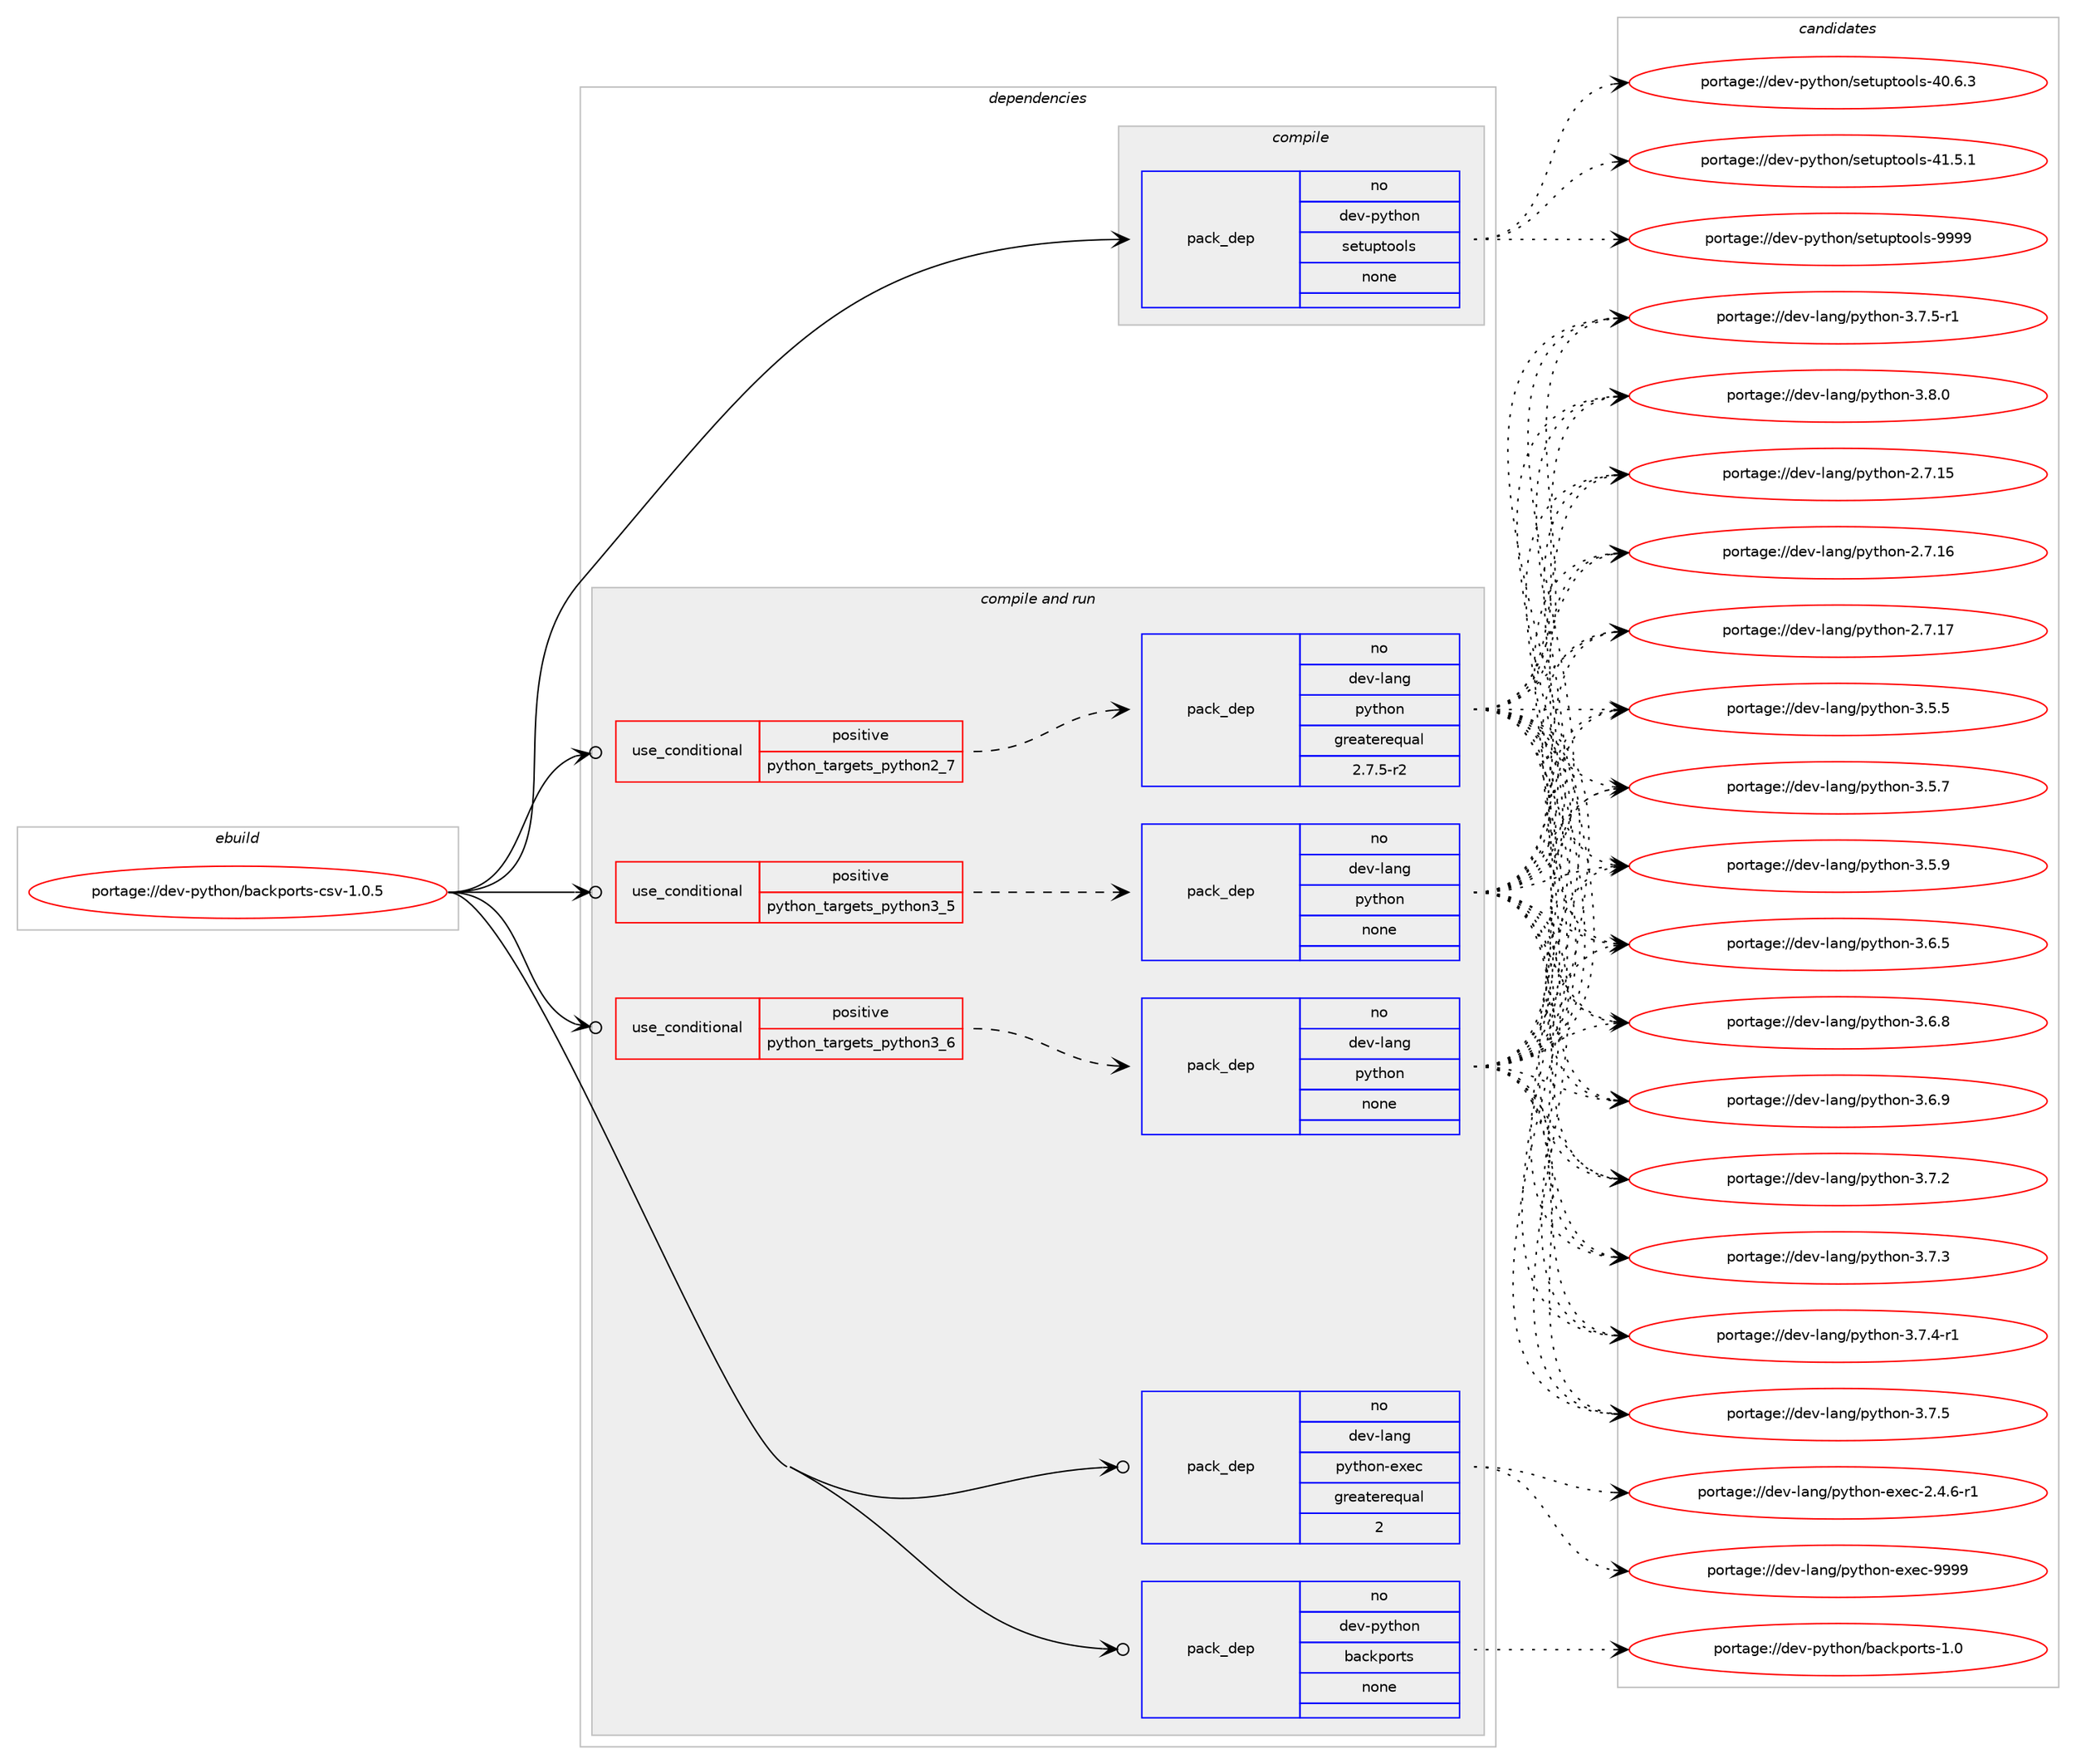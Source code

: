 digraph prolog {

# *************
# Graph options
# *************

newrank=true;
concentrate=true;
compound=true;
graph [rankdir=LR,fontname=Helvetica,fontsize=10,ranksep=1.5];#, ranksep=2.5, nodesep=0.2];
edge  [arrowhead=vee];
node  [fontname=Helvetica,fontsize=10];

# **********
# The ebuild
# **********

subgraph cluster_leftcol {
color=gray;
rank=same;
label=<<i>ebuild</i>>;
id [label="portage://dev-python/backports-csv-1.0.5", color=red, width=4, href="../dev-python/backports-csv-1.0.5.svg"];
}

# ****************
# The dependencies
# ****************

subgraph cluster_midcol {
color=gray;
label=<<i>dependencies</i>>;
subgraph cluster_compile {
fillcolor="#eeeeee";
style=filled;
label=<<i>compile</i>>;
subgraph pack101715 {
dependency130994 [label=<<TABLE BORDER="0" CELLBORDER="1" CELLSPACING="0" CELLPADDING="4" WIDTH="220"><TR><TD ROWSPAN="6" CELLPADDING="30">pack_dep</TD></TR><TR><TD WIDTH="110">no</TD></TR><TR><TD>dev-python</TD></TR><TR><TD>setuptools</TD></TR><TR><TD>none</TD></TR><TR><TD></TD></TR></TABLE>>, shape=none, color=blue];
}
id:e -> dependency130994:w [weight=20,style="solid",arrowhead="vee"];
}
subgraph cluster_compileandrun {
fillcolor="#eeeeee";
style=filled;
label=<<i>compile and run</i>>;
subgraph cond25974 {
dependency130995 [label=<<TABLE BORDER="0" CELLBORDER="1" CELLSPACING="0" CELLPADDING="4"><TR><TD ROWSPAN="3" CELLPADDING="10">use_conditional</TD></TR><TR><TD>positive</TD></TR><TR><TD>python_targets_python2_7</TD></TR></TABLE>>, shape=none, color=red];
subgraph pack101716 {
dependency130996 [label=<<TABLE BORDER="0" CELLBORDER="1" CELLSPACING="0" CELLPADDING="4" WIDTH="220"><TR><TD ROWSPAN="6" CELLPADDING="30">pack_dep</TD></TR><TR><TD WIDTH="110">no</TD></TR><TR><TD>dev-lang</TD></TR><TR><TD>python</TD></TR><TR><TD>greaterequal</TD></TR><TR><TD>2.7.5-r2</TD></TR></TABLE>>, shape=none, color=blue];
}
dependency130995:e -> dependency130996:w [weight=20,style="dashed",arrowhead="vee"];
}
id:e -> dependency130995:w [weight=20,style="solid",arrowhead="odotvee"];
subgraph cond25975 {
dependency130997 [label=<<TABLE BORDER="0" CELLBORDER="1" CELLSPACING="0" CELLPADDING="4"><TR><TD ROWSPAN="3" CELLPADDING="10">use_conditional</TD></TR><TR><TD>positive</TD></TR><TR><TD>python_targets_python3_5</TD></TR></TABLE>>, shape=none, color=red];
subgraph pack101717 {
dependency130998 [label=<<TABLE BORDER="0" CELLBORDER="1" CELLSPACING="0" CELLPADDING="4" WIDTH="220"><TR><TD ROWSPAN="6" CELLPADDING="30">pack_dep</TD></TR><TR><TD WIDTH="110">no</TD></TR><TR><TD>dev-lang</TD></TR><TR><TD>python</TD></TR><TR><TD>none</TD></TR><TR><TD></TD></TR></TABLE>>, shape=none, color=blue];
}
dependency130997:e -> dependency130998:w [weight=20,style="dashed",arrowhead="vee"];
}
id:e -> dependency130997:w [weight=20,style="solid",arrowhead="odotvee"];
subgraph cond25976 {
dependency130999 [label=<<TABLE BORDER="0" CELLBORDER="1" CELLSPACING="0" CELLPADDING="4"><TR><TD ROWSPAN="3" CELLPADDING="10">use_conditional</TD></TR><TR><TD>positive</TD></TR><TR><TD>python_targets_python3_6</TD></TR></TABLE>>, shape=none, color=red];
subgraph pack101718 {
dependency131000 [label=<<TABLE BORDER="0" CELLBORDER="1" CELLSPACING="0" CELLPADDING="4" WIDTH="220"><TR><TD ROWSPAN="6" CELLPADDING="30">pack_dep</TD></TR><TR><TD WIDTH="110">no</TD></TR><TR><TD>dev-lang</TD></TR><TR><TD>python</TD></TR><TR><TD>none</TD></TR><TR><TD></TD></TR></TABLE>>, shape=none, color=blue];
}
dependency130999:e -> dependency131000:w [weight=20,style="dashed",arrowhead="vee"];
}
id:e -> dependency130999:w [weight=20,style="solid",arrowhead="odotvee"];
subgraph pack101719 {
dependency131001 [label=<<TABLE BORDER="0" CELLBORDER="1" CELLSPACING="0" CELLPADDING="4" WIDTH="220"><TR><TD ROWSPAN="6" CELLPADDING="30">pack_dep</TD></TR><TR><TD WIDTH="110">no</TD></TR><TR><TD>dev-lang</TD></TR><TR><TD>python-exec</TD></TR><TR><TD>greaterequal</TD></TR><TR><TD>2</TD></TR></TABLE>>, shape=none, color=blue];
}
id:e -> dependency131001:w [weight=20,style="solid",arrowhead="odotvee"];
subgraph pack101720 {
dependency131002 [label=<<TABLE BORDER="0" CELLBORDER="1" CELLSPACING="0" CELLPADDING="4" WIDTH="220"><TR><TD ROWSPAN="6" CELLPADDING="30">pack_dep</TD></TR><TR><TD WIDTH="110">no</TD></TR><TR><TD>dev-python</TD></TR><TR><TD>backports</TD></TR><TR><TD>none</TD></TR><TR><TD></TD></TR></TABLE>>, shape=none, color=blue];
}
id:e -> dependency131002:w [weight=20,style="solid",arrowhead="odotvee"];
}
subgraph cluster_run {
fillcolor="#eeeeee";
style=filled;
label=<<i>run</i>>;
}
}

# **************
# The candidates
# **************

subgraph cluster_choices {
rank=same;
color=gray;
label=<<i>candidates</i>>;

subgraph choice101715 {
color=black;
nodesep=1;
choiceportage100101118451121211161041111104711510111611711211611111110811545524846544651 [label="portage://dev-python/setuptools-40.6.3", color=red, width=4,href="../dev-python/setuptools-40.6.3.svg"];
choiceportage100101118451121211161041111104711510111611711211611111110811545524946534649 [label="portage://dev-python/setuptools-41.5.1", color=red, width=4,href="../dev-python/setuptools-41.5.1.svg"];
choiceportage10010111845112121116104111110471151011161171121161111111081154557575757 [label="portage://dev-python/setuptools-9999", color=red, width=4,href="../dev-python/setuptools-9999.svg"];
dependency130994:e -> choiceportage100101118451121211161041111104711510111611711211611111110811545524846544651:w [style=dotted,weight="100"];
dependency130994:e -> choiceportage100101118451121211161041111104711510111611711211611111110811545524946534649:w [style=dotted,weight="100"];
dependency130994:e -> choiceportage10010111845112121116104111110471151011161171121161111111081154557575757:w [style=dotted,weight="100"];
}
subgraph choice101716 {
color=black;
nodesep=1;
choiceportage10010111845108971101034711212111610411111045504655464953 [label="portage://dev-lang/python-2.7.15", color=red, width=4,href="../dev-lang/python-2.7.15.svg"];
choiceportage10010111845108971101034711212111610411111045504655464954 [label="portage://dev-lang/python-2.7.16", color=red, width=4,href="../dev-lang/python-2.7.16.svg"];
choiceportage10010111845108971101034711212111610411111045504655464955 [label="portage://dev-lang/python-2.7.17", color=red, width=4,href="../dev-lang/python-2.7.17.svg"];
choiceportage100101118451089711010347112121116104111110455146534653 [label="portage://dev-lang/python-3.5.5", color=red, width=4,href="../dev-lang/python-3.5.5.svg"];
choiceportage100101118451089711010347112121116104111110455146534655 [label="portage://dev-lang/python-3.5.7", color=red, width=4,href="../dev-lang/python-3.5.7.svg"];
choiceportage100101118451089711010347112121116104111110455146534657 [label="portage://dev-lang/python-3.5.9", color=red, width=4,href="../dev-lang/python-3.5.9.svg"];
choiceportage100101118451089711010347112121116104111110455146544653 [label="portage://dev-lang/python-3.6.5", color=red, width=4,href="../dev-lang/python-3.6.5.svg"];
choiceportage100101118451089711010347112121116104111110455146544656 [label="portage://dev-lang/python-3.6.8", color=red, width=4,href="../dev-lang/python-3.6.8.svg"];
choiceportage100101118451089711010347112121116104111110455146544657 [label="portage://dev-lang/python-3.6.9", color=red, width=4,href="../dev-lang/python-3.6.9.svg"];
choiceportage100101118451089711010347112121116104111110455146554650 [label="portage://dev-lang/python-3.7.2", color=red, width=4,href="../dev-lang/python-3.7.2.svg"];
choiceportage100101118451089711010347112121116104111110455146554651 [label="portage://dev-lang/python-3.7.3", color=red, width=4,href="../dev-lang/python-3.7.3.svg"];
choiceportage1001011184510897110103471121211161041111104551465546524511449 [label="portage://dev-lang/python-3.7.4-r1", color=red, width=4,href="../dev-lang/python-3.7.4-r1.svg"];
choiceportage100101118451089711010347112121116104111110455146554653 [label="portage://dev-lang/python-3.7.5", color=red, width=4,href="../dev-lang/python-3.7.5.svg"];
choiceportage1001011184510897110103471121211161041111104551465546534511449 [label="portage://dev-lang/python-3.7.5-r1", color=red, width=4,href="../dev-lang/python-3.7.5-r1.svg"];
choiceportage100101118451089711010347112121116104111110455146564648 [label="portage://dev-lang/python-3.8.0", color=red, width=4,href="../dev-lang/python-3.8.0.svg"];
dependency130996:e -> choiceportage10010111845108971101034711212111610411111045504655464953:w [style=dotted,weight="100"];
dependency130996:e -> choiceportage10010111845108971101034711212111610411111045504655464954:w [style=dotted,weight="100"];
dependency130996:e -> choiceportage10010111845108971101034711212111610411111045504655464955:w [style=dotted,weight="100"];
dependency130996:e -> choiceportage100101118451089711010347112121116104111110455146534653:w [style=dotted,weight="100"];
dependency130996:e -> choiceportage100101118451089711010347112121116104111110455146534655:w [style=dotted,weight="100"];
dependency130996:e -> choiceportage100101118451089711010347112121116104111110455146534657:w [style=dotted,weight="100"];
dependency130996:e -> choiceportage100101118451089711010347112121116104111110455146544653:w [style=dotted,weight="100"];
dependency130996:e -> choiceportage100101118451089711010347112121116104111110455146544656:w [style=dotted,weight="100"];
dependency130996:e -> choiceportage100101118451089711010347112121116104111110455146544657:w [style=dotted,weight="100"];
dependency130996:e -> choiceportage100101118451089711010347112121116104111110455146554650:w [style=dotted,weight="100"];
dependency130996:e -> choiceportage100101118451089711010347112121116104111110455146554651:w [style=dotted,weight="100"];
dependency130996:e -> choiceportage1001011184510897110103471121211161041111104551465546524511449:w [style=dotted,weight="100"];
dependency130996:e -> choiceportage100101118451089711010347112121116104111110455146554653:w [style=dotted,weight="100"];
dependency130996:e -> choiceportage1001011184510897110103471121211161041111104551465546534511449:w [style=dotted,weight="100"];
dependency130996:e -> choiceportage100101118451089711010347112121116104111110455146564648:w [style=dotted,weight="100"];
}
subgraph choice101717 {
color=black;
nodesep=1;
choiceportage10010111845108971101034711212111610411111045504655464953 [label="portage://dev-lang/python-2.7.15", color=red, width=4,href="../dev-lang/python-2.7.15.svg"];
choiceportage10010111845108971101034711212111610411111045504655464954 [label="portage://dev-lang/python-2.7.16", color=red, width=4,href="../dev-lang/python-2.7.16.svg"];
choiceportage10010111845108971101034711212111610411111045504655464955 [label="portage://dev-lang/python-2.7.17", color=red, width=4,href="../dev-lang/python-2.7.17.svg"];
choiceportage100101118451089711010347112121116104111110455146534653 [label="portage://dev-lang/python-3.5.5", color=red, width=4,href="../dev-lang/python-3.5.5.svg"];
choiceportage100101118451089711010347112121116104111110455146534655 [label="portage://dev-lang/python-3.5.7", color=red, width=4,href="../dev-lang/python-3.5.7.svg"];
choiceportage100101118451089711010347112121116104111110455146534657 [label="portage://dev-lang/python-3.5.9", color=red, width=4,href="../dev-lang/python-3.5.9.svg"];
choiceportage100101118451089711010347112121116104111110455146544653 [label="portage://dev-lang/python-3.6.5", color=red, width=4,href="../dev-lang/python-3.6.5.svg"];
choiceportage100101118451089711010347112121116104111110455146544656 [label="portage://dev-lang/python-3.6.8", color=red, width=4,href="../dev-lang/python-3.6.8.svg"];
choiceportage100101118451089711010347112121116104111110455146544657 [label="portage://dev-lang/python-3.6.9", color=red, width=4,href="../dev-lang/python-3.6.9.svg"];
choiceportage100101118451089711010347112121116104111110455146554650 [label="portage://dev-lang/python-3.7.2", color=red, width=4,href="../dev-lang/python-3.7.2.svg"];
choiceportage100101118451089711010347112121116104111110455146554651 [label="portage://dev-lang/python-3.7.3", color=red, width=4,href="../dev-lang/python-3.7.3.svg"];
choiceportage1001011184510897110103471121211161041111104551465546524511449 [label="portage://dev-lang/python-3.7.4-r1", color=red, width=4,href="../dev-lang/python-3.7.4-r1.svg"];
choiceportage100101118451089711010347112121116104111110455146554653 [label="portage://dev-lang/python-3.7.5", color=red, width=4,href="../dev-lang/python-3.7.5.svg"];
choiceportage1001011184510897110103471121211161041111104551465546534511449 [label="portage://dev-lang/python-3.7.5-r1", color=red, width=4,href="../dev-lang/python-3.7.5-r1.svg"];
choiceportage100101118451089711010347112121116104111110455146564648 [label="portage://dev-lang/python-3.8.0", color=red, width=4,href="../dev-lang/python-3.8.0.svg"];
dependency130998:e -> choiceportage10010111845108971101034711212111610411111045504655464953:w [style=dotted,weight="100"];
dependency130998:e -> choiceportage10010111845108971101034711212111610411111045504655464954:w [style=dotted,weight="100"];
dependency130998:e -> choiceportage10010111845108971101034711212111610411111045504655464955:w [style=dotted,weight="100"];
dependency130998:e -> choiceportage100101118451089711010347112121116104111110455146534653:w [style=dotted,weight="100"];
dependency130998:e -> choiceportage100101118451089711010347112121116104111110455146534655:w [style=dotted,weight="100"];
dependency130998:e -> choiceportage100101118451089711010347112121116104111110455146534657:w [style=dotted,weight="100"];
dependency130998:e -> choiceportage100101118451089711010347112121116104111110455146544653:w [style=dotted,weight="100"];
dependency130998:e -> choiceportage100101118451089711010347112121116104111110455146544656:w [style=dotted,weight="100"];
dependency130998:e -> choiceportage100101118451089711010347112121116104111110455146544657:w [style=dotted,weight="100"];
dependency130998:e -> choiceportage100101118451089711010347112121116104111110455146554650:w [style=dotted,weight="100"];
dependency130998:e -> choiceportage100101118451089711010347112121116104111110455146554651:w [style=dotted,weight="100"];
dependency130998:e -> choiceportage1001011184510897110103471121211161041111104551465546524511449:w [style=dotted,weight="100"];
dependency130998:e -> choiceportage100101118451089711010347112121116104111110455146554653:w [style=dotted,weight="100"];
dependency130998:e -> choiceportage1001011184510897110103471121211161041111104551465546534511449:w [style=dotted,weight="100"];
dependency130998:e -> choiceportage100101118451089711010347112121116104111110455146564648:w [style=dotted,weight="100"];
}
subgraph choice101718 {
color=black;
nodesep=1;
choiceportage10010111845108971101034711212111610411111045504655464953 [label="portage://dev-lang/python-2.7.15", color=red, width=4,href="../dev-lang/python-2.7.15.svg"];
choiceportage10010111845108971101034711212111610411111045504655464954 [label="portage://dev-lang/python-2.7.16", color=red, width=4,href="../dev-lang/python-2.7.16.svg"];
choiceportage10010111845108971101034711212111610411111045504655464955 [label="portage://dev-lang/python-2.7.17", color=red, width=4,href="../dev-lang/python-2.7.17.svg"];
choiceportage100101118451089711010347112121116104111110455146534653 [label="portage://dev-lang/python-3.5.5", color=red, width=4,href="../dev-lang/python-3.5.5.svg"];
choiceportage100101118451089711010347112121116104111110455146534655 [label="portage://dev-lang/python-3.5.7", color=red, width=4,href="../dev-lang/python-3.5.7.svg"];
choiceportage100101118451089711010347112121116104111110455146534657 [label="portage://dev-lang/python-3.5.9", color=red, width=4,href="../dev-lang/python-3.5.9.svg"];
choiceportage100101118451089711010347112121116104111110455146544653 [label="portage://dev-lang/python-3.6.5", color=red, width=4,href="../dev-lang/python-3.6.5.svg"];
choiceportage100101118451089711010347112121116104111110455146544656 [label="portage://dev-lang/python-3.6.8", color=red, width=4,href="../dev-lang/python-3.6.8.svg"];
choiceportage100101118451089711010347112121116104111110455146544657 [label="portage://dev-lang/python-3.6.9", color=red, width=4,href="../dev-lang/python-3.6.9.svg"];
choiceportage100101118451089711010347112121116104111110455146554650 [label="portage://dev-lang/python-3.7.2", color=red, width=4,href="../dev-lang/python-3.7.2.svg"];
choiceportage100101118451089711010347112121116104111110455146554651 [label="portage://dev-lang/python-3.7.3", color=red, width=4,href="../dev-lang/python-3.7.3.svg"];
choiceportage1001011184510897110103471121211161041111104551465546524511449 [label="portage://dev-lang/python-3.7.4-r1", color=red, width=4,href="../dev-lang/python-3.7.4-r1.svg"];
choiceportage100101118451089711010347112121116104111110455146554653 [label="portage://dev-lang/python-3.7.5", color=red, width=4,href="../dev-lang/python-3.7.5.svg"];
choiceportage1001011184510897110103471121211161041111104551465546534511449 [label="portage://dev-lang/python-3.7.5-r1", color=red, width=4,href="../dev-lang/python-3.7.5-r1.svg"];
choiceportage100101118451089711010347112121116104111110455146564648 [label="portage://dev-lang/python-3.8.0", color=red, width=4,href="../dev-lang/python-3.8.0.svg"];
dependency131000:e -> choiceportage10010111845108971101034711212111610411111045504655464953:w [style=dotted,weight="100"];
dependency131000:e -> choiceportage10010111845108971101034711212111610411111045504655464954:w [style=dotted,weight="100"];
dependency131000:e -> choiceportage10010111845108971101034711212111610411111045504655464955:w [style=dotted,weight="100"];
dependency131000:e -> choiceportage100101118451089711010347112121116104111110455146534653:w [style=dotted,weight="100"];
dependency131000:e -> choiceportage100101118451089711010347112121116104111110455146534655:w [style=dotted,weight="100"];
dependency131000:e -> choiceportage100101118451089711010347112121116104111110455146534657:w [style=dotted,weight="100"];
dependency131000:e -> choiceportage100101118451089711010347112121116104111110455146544653:w [style=dotted,weight="100"];
dependency131000:e -> choiceportage100101118451089711010347112121116104111110455146544656:w [style=dotted,weight="100"];
dependency131000:e -> choiceportage100101118451089711010347112121116104111110455146544657:w [style=dotted,weight="100"];
dependency131000:e -> choiceportage100101118451089711010347112121116104111110455146554650:w [style=dotted,weight="100"];
dependency131000:e -> choiceportage100101118451089711010347112121116104111110455146554651:w [style=dotted,weight="100"];
dependency131000:e -> choiceportage1001011184510897110103471121211161041111104551465546524511449:w [style=dotted,weight="100"];
dependency131000:e -> choiceportage100101118451089711010347112121116104111110455146554653:w [style=dotted,weight="100"];
dependency131000:e -> choiceportage1001011184510897110103471121211161041111104551465546534511449:w [style=dotted,weight="100"];
dependency131000:e -> choiceportage100101118451089711010347112121116104111110455146564648:w [style=dotted,weight="100"];
}
subgraph choice101719 {
color=black;
nodesep=1;
choiceportage10010111845108971101034711212111610411111045101120101994550465246544511449 [label="portage://dev-lang/python-exec-2.4.6-r1", color=red, width=4,href="../dev-lang/python-exec-2.4.6-r1.svg"];
choiceportage10010111845108971101034711212111610411111045101120101994557575757 [label="portage://dev-lang/python-exec-9999", color=red, width=4,href="../dev-lang/python-exec-9999.svg"];
dependency131001:e -> choiceportage10010111845108971101034711212111610411111045101120101994550465246544511449:w [style=dotted,weight="100"];
dependency131001:e -> choiceportage10010111845108971101034711212111610411111045101120101994557575757:w [style=dotted,weight="100"];
}
subgraph choice101720 {
color=black;
nodesep=1;
choiceportage100101118451121211161041111104798979910711211111411611545494648 [label="portage://dev-python/backports-1.0", color=red, width=4,href="../dev-python/backports-1.0.svg"];
dependency131002:e -> choiceportage100101118451121211161041111104798979910711211111411611545494648:w [style=dotted,weight="100"];
}
}

}

